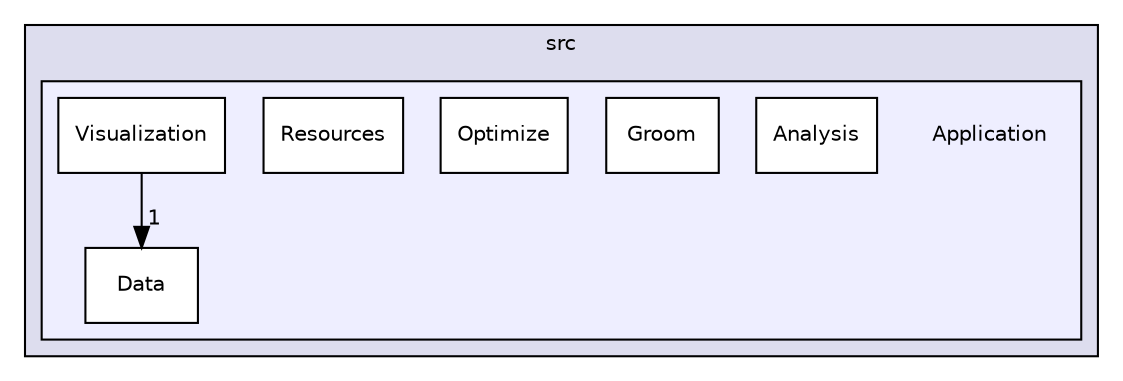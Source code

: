 digraph "C:/Users/Brig/Documents/ShapeWorksStudio/src/Application" {
  compound=true
  node [ fontsize="10", fontname="Helvetica"];
  edge [ labelfontsize="10", labelfontname="Helvetica"];
  subgraph clusterdir_68267d1309a1af8e8297ef4c3efbcdba {
    graph [ bgcolor="#ddddee", pencolor="black", label="src" fontname="Helvetica", fontsize="10", URL="dir_68267d1309a1af8e8297ef4c3efbcdba.html"]
  subgraph clusterdir_378992324979dd2b2ee7a83cc14dc244 {
    graph [ bgcolor="#eeeeff", pencolor="black", label="" URL="dir_378992324979dd2b2ee7a83cc14dc244.html"];
    dir_378992324979dd2b2ee7a83cc14dc244 [shape=plaintext label="Application"];
    dir_e8e9f8f8de0186e0d05d15ccde233d4d [shape=box label="Analysis" color="black" fillcolor="white" style="filled" URL="dir_e8e9f8f8de0186e0d05d15ccde233d4d.html"];
    dir_02598d5a4282d345b935d4d08b10eb54 [shape=box label="Data" color="black" fillcolor="white" style="filled" URL="dir_02598d5a4282d345b935d4d08b10eb54.html"];
    dir_4daaae5680eb6a477253d015d54940d8 [shape=box label="Groom" color="black" fillcolor="white" style="filled" URL="dir_4daaae5680eb6a477253d015d54940d8.html"];
    dir_7f92ed8e7ce627fe192ec00ca3cf1570 [shape=box label="Optimize" color="black" fillcolor="white" style="filled" URL="dir_7f92ed8e7ce627fe192ec00ca3cf1570.html"];
    dir_6236c3bea9f2eddeb67aa64f65220bca [shape=box label="Resources" color="black" fillcolor="white" style="filled" URL="dir_6236c3bea9f2eddeb67aa64f65220bca.html"];
    dir_9f95940fb7224afdc2bbc92462d65db1 [shape=box label="Visualization" color="black" fillcolor="white" style="filled" URL="dir_9f95940fb7224afdc2bbc92462d65db1.html"];
  }
  }
  dir_9f95940fb7224afdc2bbc92462d65db1->dir_02598d5a4282d345b935d4d08b10eb54 [headlabel="1", labeldistance=1.5 headhref="dir_000007_000003.html"];
}
